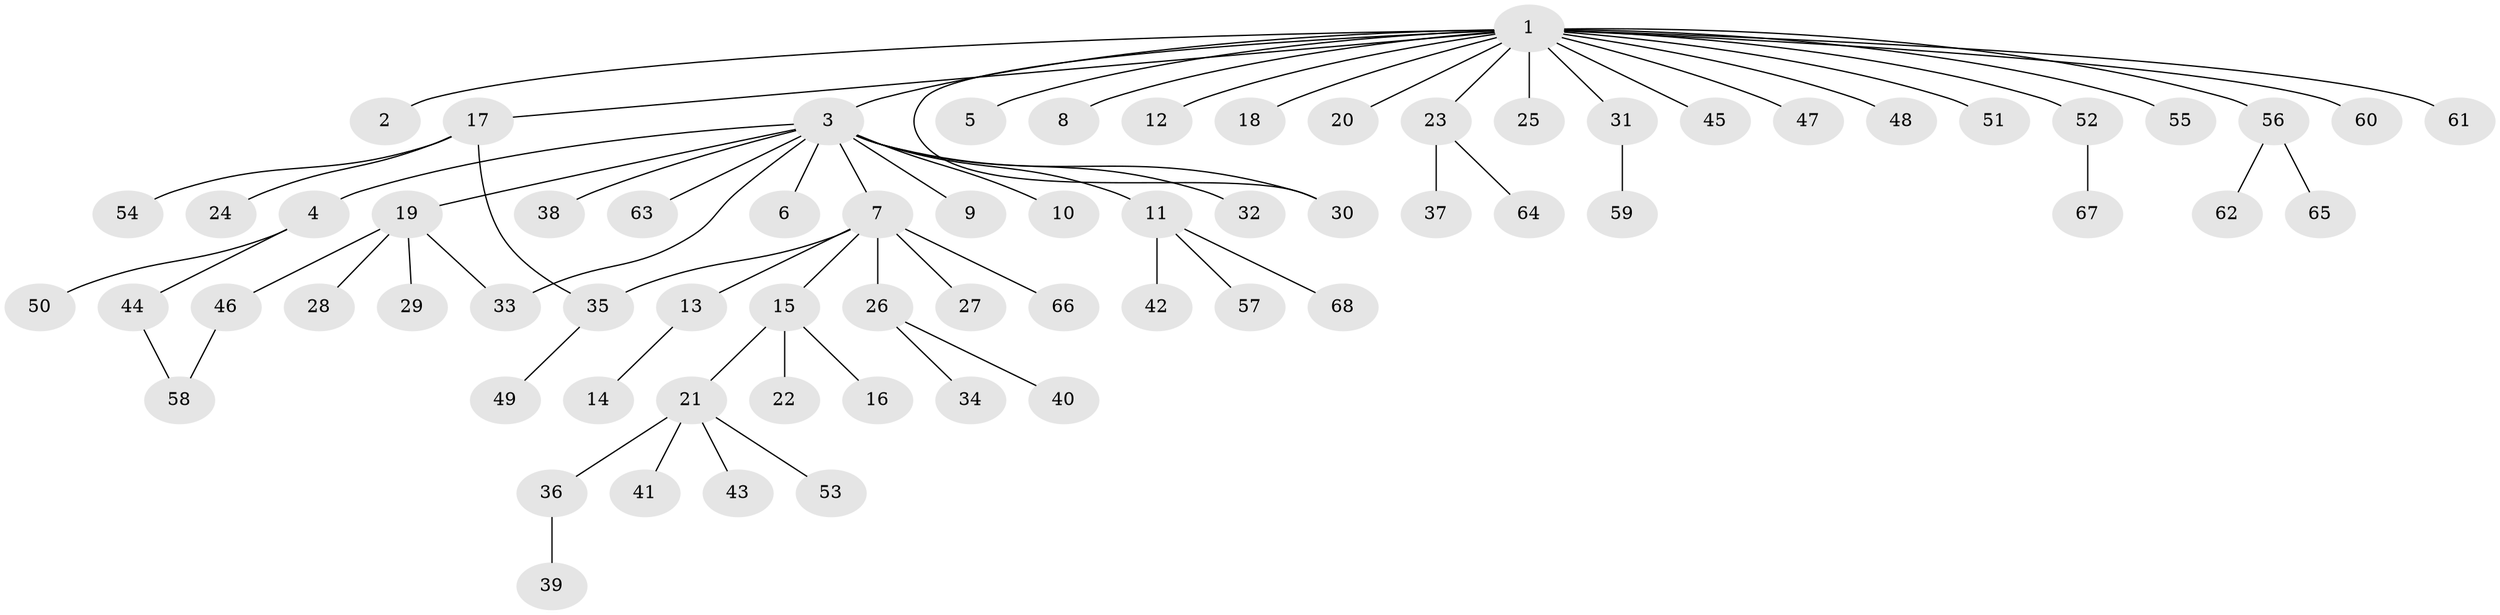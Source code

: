 // coarse degree distribution, {21: 0.029411764705882353, 1: 0.7647058823529411, 10: 0.029411764705882353, 3: 0.029411764705882353, 4: 0.029411764705882353, 2: 0.11764705882352941}
// Generated by graph-tools (version 1.1) at 2025/18/03/04/25 18:18:15]
// undirected, 68 vertices, 71 edges
graph export_dot {
graph [start="1"]
  node [color=gray90,style=filled];
  1;
  2;
  3;
  4;
  5;
  6;
  7;
  8;
  9;
  10;
  11;
  12;
  13;
  14;
  15;
  16;
  17;
  18;
  19;
  20;
  21;
  22;
  23;
  24;
  25;
  26;
  27;
  28;
  29;
  30;
  31;
  32;
  33;
  34;
  35;
  36;
  37;
  38;
  39;
  40;
  41;
  42;
  43;
  44;
  45;
  46;
  47;
  48;
  49;
  50;
  51;
  52;
  53;
  54;
  55;
  56;
  57;
  58;
  59;
  60;
  61;
  62;
  63;
  64;
  65;
  66;
  67;
  68;
  1 -- 2;
  1 -- 3;
  1 -- 5;
  1 -- 8;
  1 -- 12;
  1 -- 17;
  1 -- 18;
  1 -- 20;
  1 -- 23;
  1 -- 25;
  1 -- 30;
  1 -- 31;
  1 -- 45;
  1 -- 47;
  1 -- 48;
  1 -- 51;
  1 -- 52;
  1 -- 55;
  1 -- 56;
  1 -- 60;
  1 -- 61;
  3 -- 4;
  3 -- 6;
  3 -- 7;
  3 -- 9;
  3 -- 10;
  3 -- 11;
  3 -- 19;
  3 -- 30;
  3 -- 32;
  3 -- 33;
  3 -- 38;
  3 -- 63;
  4 -- 44;
  4 -- 50;
  7 -- 13;
  7 -- 15;
  7 -- 26;
  7 -- 27;
  7 -- 35;
  7 -- 66;
  11 -- 42;
  11 -- 57;
  11 -- 68;
  13 -- 14;
  15 -- 16;
  15 -- 21;
  15 -- 22;
  17 -- 24;
  17 -- 35;
  17 -- 54;
  19 -- 28;
  19 -- 29;
  19 -- 33;
  19 -- 46;
  21 -- 36;
  21 -- 41;
  21 -- 43;
  21 -- 53;
  23 -- 37;
  23 -- 64;
  26 -- 34;
  26 -- 40;
  31 -- 59;
  35 -- 49;
  36 -- 39;
  44 -- 58;
  46 -- 58;
  52 -- 67;
  56 -- 62;
  56 -- 65;
}
